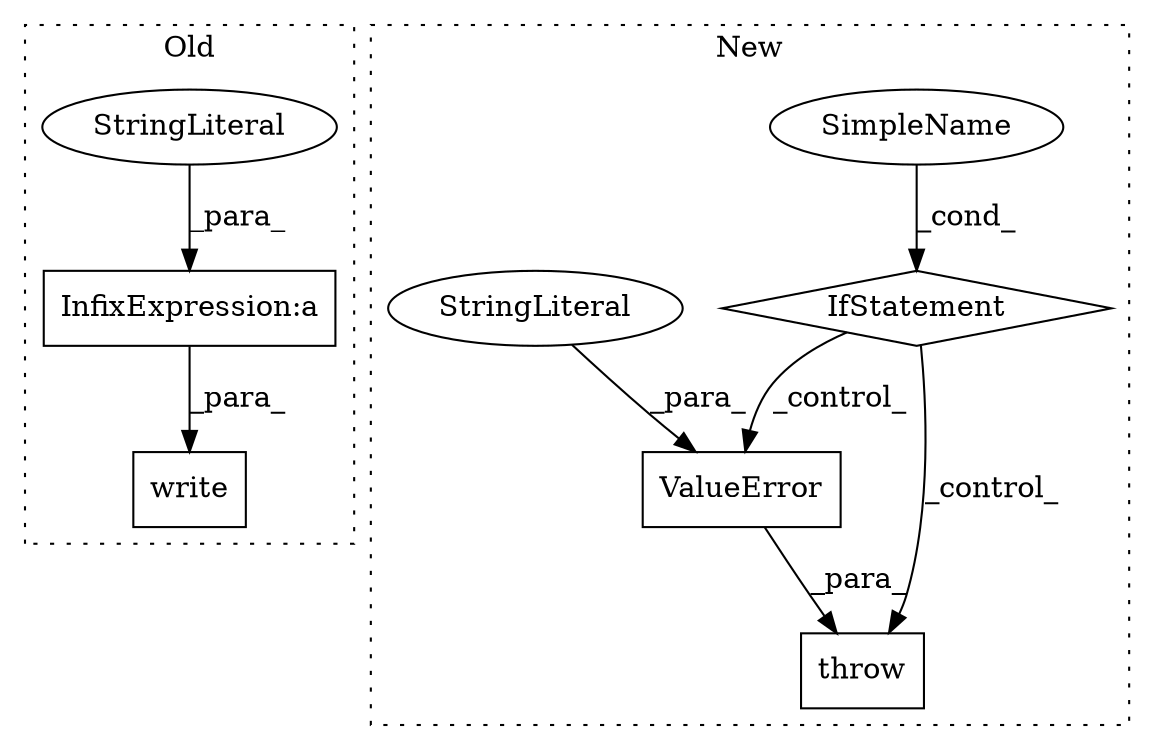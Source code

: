 digraph G {
subgraph cluster0 {
1 [label="write" a="32" s="2918,3021" l="6,1" shape="box"];
7 [label="InfixExpression:a" a="27" s="2940" l="3" shape="box"];
8 [label="StringLiteral" a="45" s="2943" l="21" shape="ellipse"];
label = "Old";
style="dotted";
}
subgraph cluster1 {
2 [label="ValueError" a="32" s="1508,1540" l="11,1" shape="box"];
3 [label="throw" a="53" s="1502" l="6" shape="box"];
4 [label="IfStatement" a="25" s="1408,1457" l="8,2" shape="diamond"];
5 [label="SimpleName" a="42" s="" l="" shape="ellipse"];
6 [label="StringLiteral" a="45" s="1519" l="21" shape="ellipse"];
label = "New";
style="dotted";
}
2 -> 3 [label="_para_"];
4 -> 2 [label="_control_"];
4 -> 3 [label="_control_"];
5 -> 4 [label="_cond_"];
6 -> 2 [label="_para_"];
7 -> 1 [label="_para_"];
8 -> 7 [label="_para_"];
}